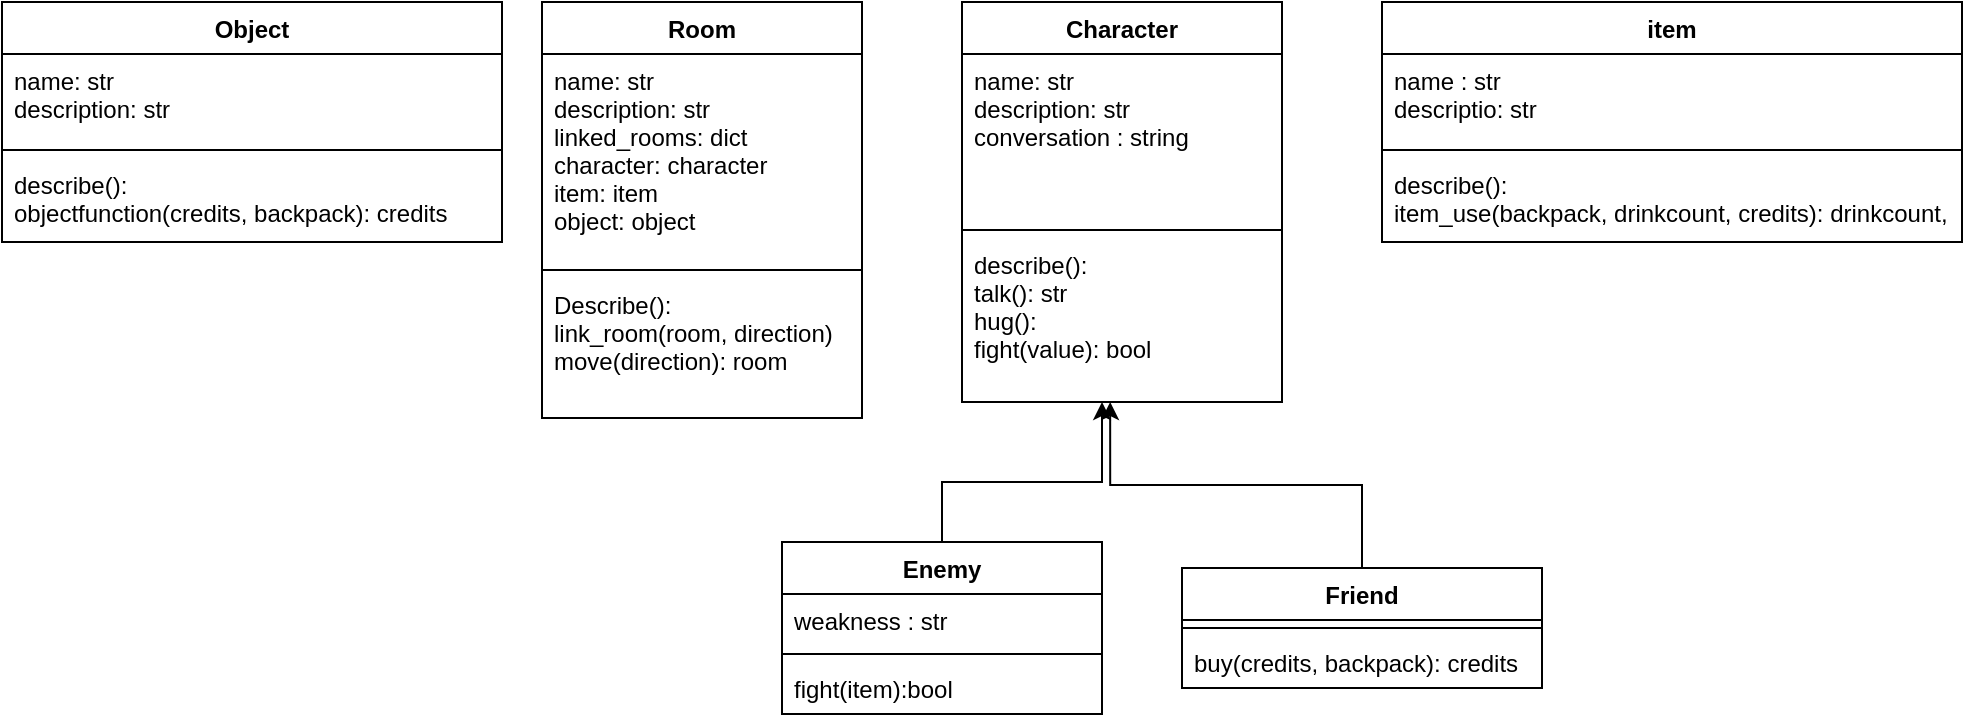 <mxfile version="20.3.0" type="device"><diagram id="C5RBs43oDa-KdzZeNtuy" name="Page-1"><mxGraphModel dx="1581" dy="591" grid="1" gridSize="10" guides="1" tooltips="1" connect="1" arrows="1" fold="1" page="1" pageScale="1" pageWidth="827" pageHeight="1169" math="0" shadow="0"><root><mxCell id="WIyWlLk6GJQsqaUBKTNV-0"/><mxCell id="WIyWlLk6GJQsqaUBKTNV-1" parent="WIyWlLk6GJQsqaUBKTNV-0"/><mxCell id="mFC4ynwAYU9N1QirJjoF-0" value="Room" style="swimlane;fontStyle=1;align=center;verticalAlign=top;childLayout=stackLayout;horizontal=1;startSize=26;horizontalStack=0;resizeParent=1;resizeParentMax=0;resizeLast=0;collapsible=1;marginBottom=0;" parent="WIyWlLk6GJQsqaUBKTNV-1" vertex="1"><mxGeometry x="240" y="210" width="160" height="208" as="geometry"/></mxCell><mxCell id="mFC4ynwAYU9N1QirJjoF-1" value="name: str&#10;description: str&#10;linked_rooms: dict&#10;character: character&#10;item: item&#10;object: object" style="text;strokeColor=none;fillColor=none;align=left;verticalAlign=top;spacingLeft=4;spacingRight=4;overflow=hidden;rotatable=0;points=[[0,0.5],[1,0.5]];portConstraint=eastwest;" parent="mFC4ynwAYU9N1QirJjoF-0" vertex="1"><mxGeometry y="26" width="160" height="104" as="geometry"/></mxCell><mxCell id="mFC4ynwAYU9N1QirJjoF-2" value="" style="line;strokeWidth=1;fillColor=none;align=left;verticalAlign=middle;spacingTop=-1;spacingLeft=3;spacingRight=3;rotatable=0;labelPosition=right;points=[];portConstraint=eastwest;strokeColor=inherit;" parent="mFC4ynwAYU9N1QirJjoF-0" vertex="1"><mxGeometry y="130" width="160" height="8" as="geometry"/></mxCell><mxCell id="mFC4ynwAYU9N1QirJjoF-3" value="Describe():&#10;link_room(room, direction)&#10;move(direction): room" style="text;strokeColor=none;fillColor=none;align=left;verticalAlign=top;spacingLeft=4;spacingRight=4;overflow=hidden;rotatable=0;points=[[0,0.5],[1,0.5]];portConstraint=eastwest;" parent="mFC4ynwAYU9N1QirJjoF-0" vertex="1"><mxGeometry y="138" width="160" height="70" as="geometry"/></mxCell><mxCell id="mFC4ynwAYU9N1QirJjoF-4" value="Character" style="swimlane;fontStyle=1;align=center;verticalAlign=top;childLayout=stackLayout;horizontal=1;startSize=26;horizontalStack=0;resizeParent=1;resizeParentMax=0;resizeLast=0;collapsible=1;marginBottom=0;" parent="WIyWlLk6GJQsqaUBKTNV-1" vertex="1"><mxGeometry x="450" y="210" width="160" height="200" as="geometry"/></mxCell><mxCell id="mFC4ynwAYU9N1QirJjoF-5" value="name: str&#10;description: str&#10;conversation : string" style="text;strokeColor=none;fillColor=none;align=left;verticalAlign=top;spacingLeft=4;spacingRight=4;overflow=hidden;rotatable=0;points=[[0,0.5],[1,0.5]];portConstraint=eastwest;" parent="mFC4ynwAYU9N1QirJjoF-4" vertex="1"><mxGeometry y="26" width="160" height="84" as="geometry"/></mxCell><mxCell id="mFC4ynwAYU9N1QirJjoF-6" value="" style="line;strokeWidth=1;fillColor=none;align=left;verticalAlign=middle;spacingTop=-1;spacingLeft=3;spacingRight=3;rotatable=0;labelPosition=right;points=[];portConstraint=eastwest;strokeColor=inherit;" parent="mFC4ynwAYU9N1QirJjoF-4" vertex="1"><mxGeometry y="110" width="160" height="8" as="geometry"/></mxCell><mxCell id="mFC4ynwAYU9N1QirJjoF-7" value="describe():&#10;talk(): str&#10;hug():&#10;fight(value): bool" style="text;strokeColor=none;fillColor=none;align=left;verticalAlign=top;spacingLeft=4;spacingRight=4;overflow=hidden;rotatable=0;points=[[0,0.5],[1,0.5]];portConstraint=eastwest;" parent="mFC4ynwAYU9N1QirJjoF-4" vertex="1"><mxGeometry y="118" width="160" height="82" as="geometry"/></mxCell><mxCell id="mFC4ynwAYU9N1QirJjoF-12" style="edgeStyle=orthogonalEdgeStyle;rounded=0;orthogonalLoop=1;jettySize=auto;html=1;exitX=0.5;exitY=0;exitDx=0;exitDy=0;" parent="WIyWlLk6GJQsqaUBKTNV-1" source="mFC4ynwAYU9N1QirJjoF-8" edge="1"><mxGeometry relative="1" as="geometry"><mxPoint x="520" y="410" as="targetPoint"/><Array as="points"><mxPoint x="440" y="450"/><mxPoint x="520" y="450"/></Array></mxGeometry></mxCell><mxCell id="mFC4ynwAYU9N1QirJjoF-8" value="Enemy" style="swimlane;fontStyle=1;align=center;verticalAlign=top;childLayout=stackLayout;horizontal=1;startSize=26;horizontalStack=0;resizeParent=1;resizeParentMax=0;resizeLast=0;collapsible=1;marginBottom=0;" parent="WIyWlLk6GJQsqaUBKTNV-1" vertex="1"><mxGeometry x="360" y="480" width="160" height="86" as="geometry"/></mxCell><mxCell id="mFC4ynwAYU9N1QirJjoF-9" value="weakness : str" style="text;strokeColor=none;fillColor=none;align=left;verticalAlign=top;spacingLeft=4;spacingRight=4;overflow=hidden;rotatable=0;points=[[0,0.5],[1,0.5]];portConstraint=eastwest;" parent="mFC4ynwAYU9N1QirJjoF-8" vertex="1"><mxGeometry y="26" width="160" height="26" as="geometry"/></mxCell><mxCell id="mFC4ynwAYU9N1QirJjoF-10" value="" style="line;strokeWidth=1;fillColor=none;align=left;verticalAlign=middle;spacingTop=-1;spacingLeft=3;spacingRight=3;rotatable=0;labelPosition=right;points=[];portConstraint=eastwest;strokeColor=inherit;" parent="mFC4ynwAYU9N1QirJjoF-8" vertex="1"><mxGeometry y="52" width="160" height="8" as="geometry"/></mxCell><mxCell id="mFC4ynwAYU9N1QirJjoF-11" value="fight(item):bool" style="text;strokeColor=none;fillColor=none;align=left;verticalAlign=top;spacingLeft=4;spacingRight=4;overflow=hidden;rotatable=0;points=[[0,0.5],[1,0.5]];portConstraint=eastwest;" parent="mFC4ynwAYU9N1QirJjoF-8" vertex="1"><mxGeometry y="60" width="160" height="26" as="geometry"/></mxCell><mxCell id="mFC4ynwAYU9N1QirJjoF-17" style="edgeStyle=orthogonalEdgeStyle;rounded=0;orthogonalLoop=1;jettySize=auto;html=1;entryX=0.463;entryY=1;entryDx=0;entryDy=0;entryPerimeter=0;" parent="WIyWlLk6GJQsqaUBKTNV-1" source="mFC4ynwAYU9N1QirJjoF-13" target="mFC4ynwAYU9N1QirJjoF-7" edge="1"><mxGeometry relative="1" as="geometry"/></mxCell><mxCell id="mFC4ynwAYU9N1QirJjoF-13" value="Friend" style="swimlane;fontStyle=1;align=center;verticalAlign=top;childLayout=stackLayout;horizontal=1;startSize=26;horizontalStack=0;resizeParent=1;resizeParentMax=0;resizeLast=0;collapsible=1;marginBottom=0;" parent="WIyWlLk6GJQsqaUBKTNV-1" vertex="1"><mxGeometry x="560" y="493" width="180" height="60" as="geometry"/></mxCell><mxCell id="mFC4ynwAYU9N1QirJjoF-15" value="" style="line;strokeWidth=1;fillColor=none;align=left;verticalAlign=middle;spacingTop=-1;spacingLeft=3;spacingRight=3;rotatable=0;labelPosition=right;points=[];portConstraint=eastwest;strokeColor=inherit;" parent="mFC4ynwAYU9N1QirJjoF-13" vertex="1"><mxGeometry y="26" width="180" height="8" as="geometry"/></mxCell><mxCell id="mFC4ynwAYU9N1QirJjoF-16" value="buy(credits, backpack): credits" style="text;strokeColor=none;fillColor=none;align=left;verticalAlign=top;spacingLeft=4;spacingRight=4;overflow=hidden;rotatable=0;points=[[0,0.5],[1,0.5]];portConstraint=eastwest;" parent="mFC4ynwAYU9N1QirJjoF-13" vertex="1"><mxGeometry y="34" width="180" height="26" as="geometry"/></mxCell><mxCell id="mFC4ynwAYU9N1QirJjoF-18" value="item" style="swimlane;fontStyle=1;align=center;verticalAlign=top;childLayout=stackLayout;horizontal=1;startSize=26;horizontalStack=0;resizeParent=1;resizeParentMax=0;resizeLast=0;collapsible=1;marginBottom=0;" parent="WIyWlLk6GJQsqaUBKTNV-1" vertex="1"><mxGeometry x="660" y="210" width="290" height="120" as="geometry"/></mxCell><mxCell id="mFC4ynwAYU9N1QirJjoF-19" value="name : str&#10;descriptio: str" style="text;strokeColor=none;fillColor=none;align=left;verticalAlign=top;spacingLeft=4;spacingRight=4;overflow=hidden;rotatable=0;points=[[0,0.5],[1,0.5]];portConstraint=eastwest;" parent="mFC4ynwAYU9N1QirJjoF-18" vertex="1"><mxGeometry y="26" width="290" height="44" as="geometry"/></mxCell><mxCell id="mFC4ynwAYU9N1QirJjoF-20" value="" style="line;strokeWidth=1;fillColor=none;align=left;verticalAlign=middle;spacingTop=-1;spacingLeft=3;spacingRight=3;rotatable=0;labelPosition=right;points=[];portConstraint=eastwest;strokeColor=inherit;" parent="mFC4ynwAYU9N1QirJjoF-18" vertex="1"><mxGeometry y="70" width="290" height="8" as="geometry"/></mxCell><mxCell id="mFC4ynwAYU9N1QirJjoF-21" value="describe():&#10;item_use(backpack, drinkcount, credits): drinkcount, credits)" style="text;strokeColor=none;fillColor=none;align=left;verticalAlign=top;spacingLeft=4;spacingRight=4;overflow=hidden;rotatable=0;points=[[0,0.5],[1,0.5]];portConstraint=eastwest;" parent="mFC4ynwAYU9N1QirJjoF-18" vertex="1"><mxGeometry y="78" width="290" height="42" as="geometry"/></mxCell><mxCell id="mFC4ynwAYU9N1QirJjoF-22" value="Object" style="swimlane;fontStyle=1;align=center;verticalAlign=top;childLayout=stackLayout;horizontal=1;startSize=26;horizontalStack=0;resizeParent=1;resizeParentMax=0;resizeLast=0;collapsible=1;marginBottom=0;" parent="WIyWlLk6GJQsqaUBKTNV-1" vertex="1"><mxGeometry x="-30" y="210" width="250" height="120" as="geometry"/></mxCell><mxCell id="mFC4ynwAYU9N1QirJjoF-23" value="name: str&#10;description: str" style="text;strokeColor=none;fillColor=none;align=left;verticalAlign=top;spacingLeft=4;spacingRight=4;overflow=hidden;rotatable=0;points=[[0,0.5],[1,0.5]];portConstraint=eastwest;" parent="mFC4ynwAYU9N1QirJjoF-22" vertex="1"><mxGeometry y="26" width="250" height="44" as="geometry"/></mxCell><mxCell id="mFC4ynwAYU9N1QirJjoF-24" value="" style="line;strokeWidth=1;fillColor=none;align=left;verticalAlign=middle;spacingTop=-1;spacingLeft=3;spacingRight=3;rotatable=0;labelPosition=right;points=[];portConstraint=eastwest;strokeColor=inherit;" parent="mFC4ynwAYU9N1QirJjoF-22" vertex="1"><mxGeometry y="70" width="250" height="8" as="geometry"/></mxCell><mxCell id="mFC4ynwAYU9N1QirJjoF-25" value="describe():&#10;objectfunction(credits, backpack): credits" style="text;strokeColor=none;fillColor=none;align=left;verticalAlign=top;spacingLeft=4;spacingRight=4;overflow=hidden;rotatable=0;points=[[0,0.5],[1,0.5]];portConstraint=eastwest;" parent="mFC4ynwAYU9N1QirJjoF-22" vertex="1"><mxGeometry y="78" width="250" height="42" as="geometry"/></mxCell></root></mxGraphModel></diagram></mxfile>